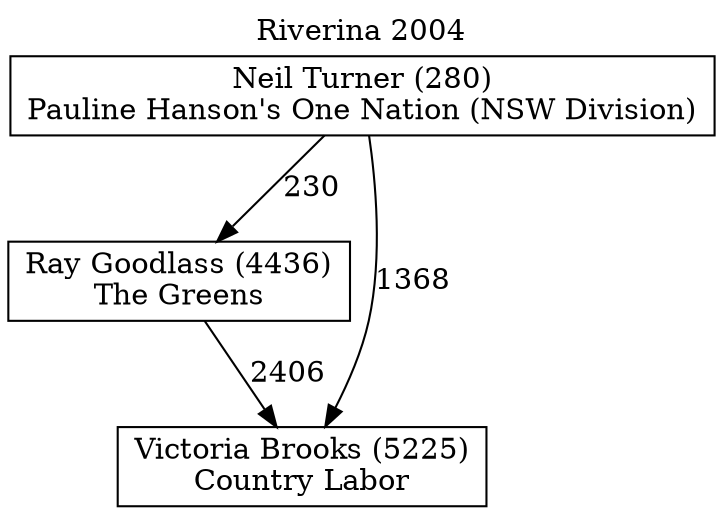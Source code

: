 // House preference flow
digraph "Victoria Brooks (5225)_Riverina_2004" {
	graph [label="Riverina 2004" labelloc=t mclimit=10]
	node [shape=box]
	"Neil Turner (280)" [label="Neil Turner (280)
Pauline Hanson's One Nation (NSW Division)"]
	"Ray Goodlass (4436)" [label="Ray Goodlass (4436)
The Greens"]
	"Victoria Brooks (5225)" [label="Victoria Brooks (5225)
Country Labor"]
	"Neil Turner (280)" -> "Ray Goodlass (4436)" [label=230]
	"Neil Turner (280)" -> "Victoria Brooks (5225)" [label=1368]
	"Ray Goodlass (4436)" -> "Victoria Brooks (5225)" [label=2406]
}

